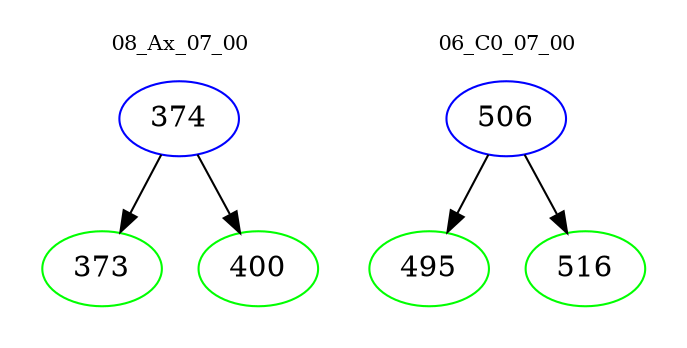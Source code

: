 digraph{
subgraph cluster_0 {
color = white
label = "08_Ax_07_00";
fontsize=10;
T0_374 [label="374", color="blue"]
T0_374 -> T0_373 [color="black"]
T0_373 [label="373", color="green"]
T0_374 -> T0_400 [color="black"]
T0_400 [label="400", color="green"]
}
subgraph cluster_1 {
color = white
label = "06_C0_07_00";
fontsize=10;
T1_506 [label="506", color="blue"]
T1_506 -> T1_495 [color="black"]
T1_495 [label="495", color="green"]
T1_506 -> T1_516 [color="black"]
T1_516 [label="516", color="green"]
}
}
